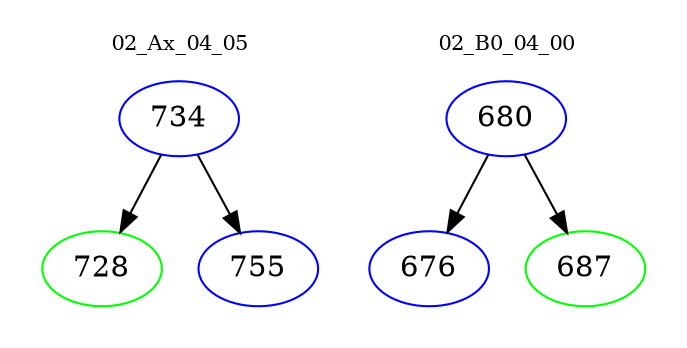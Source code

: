 digraph{
subgraph cluster_0 {
color = white
label = "02_Ax_04_05";
fontsize=10;
T0_734 [label="734", color="blue"]
T0_734 -> T0_728 [color="black"]
T0_728 [label="728", color="green"]
T0_734 -> T0_755 [color="black"]
T0_755 [label="755", color="blue"]
}
subgraph cluster_1 {
color = white
label = "02_B0_04_00";
fontsize=10;
T1_680 [label="680", color="blue"]
T1_680 -> T1_676 [color="black"]
T1_676 [label="676", color="blue"]
T1_680 -> T1_687 [color="black"]
T1_687 [label="687", color="green"]
}
}
